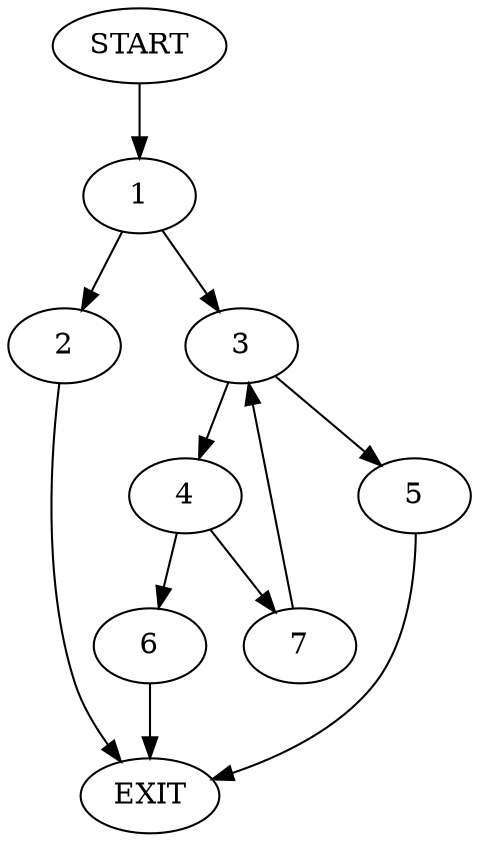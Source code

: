 digraph {
0 [label="START"]
8 [label="EXIT"]
0 -> 1
1 -> 2
1 -> 3
3 -> 4
3 -> 5
2 -> 8
4 -> 6
4 -> 7
5 -> 8
6 -> 8
7 -> 3
}

